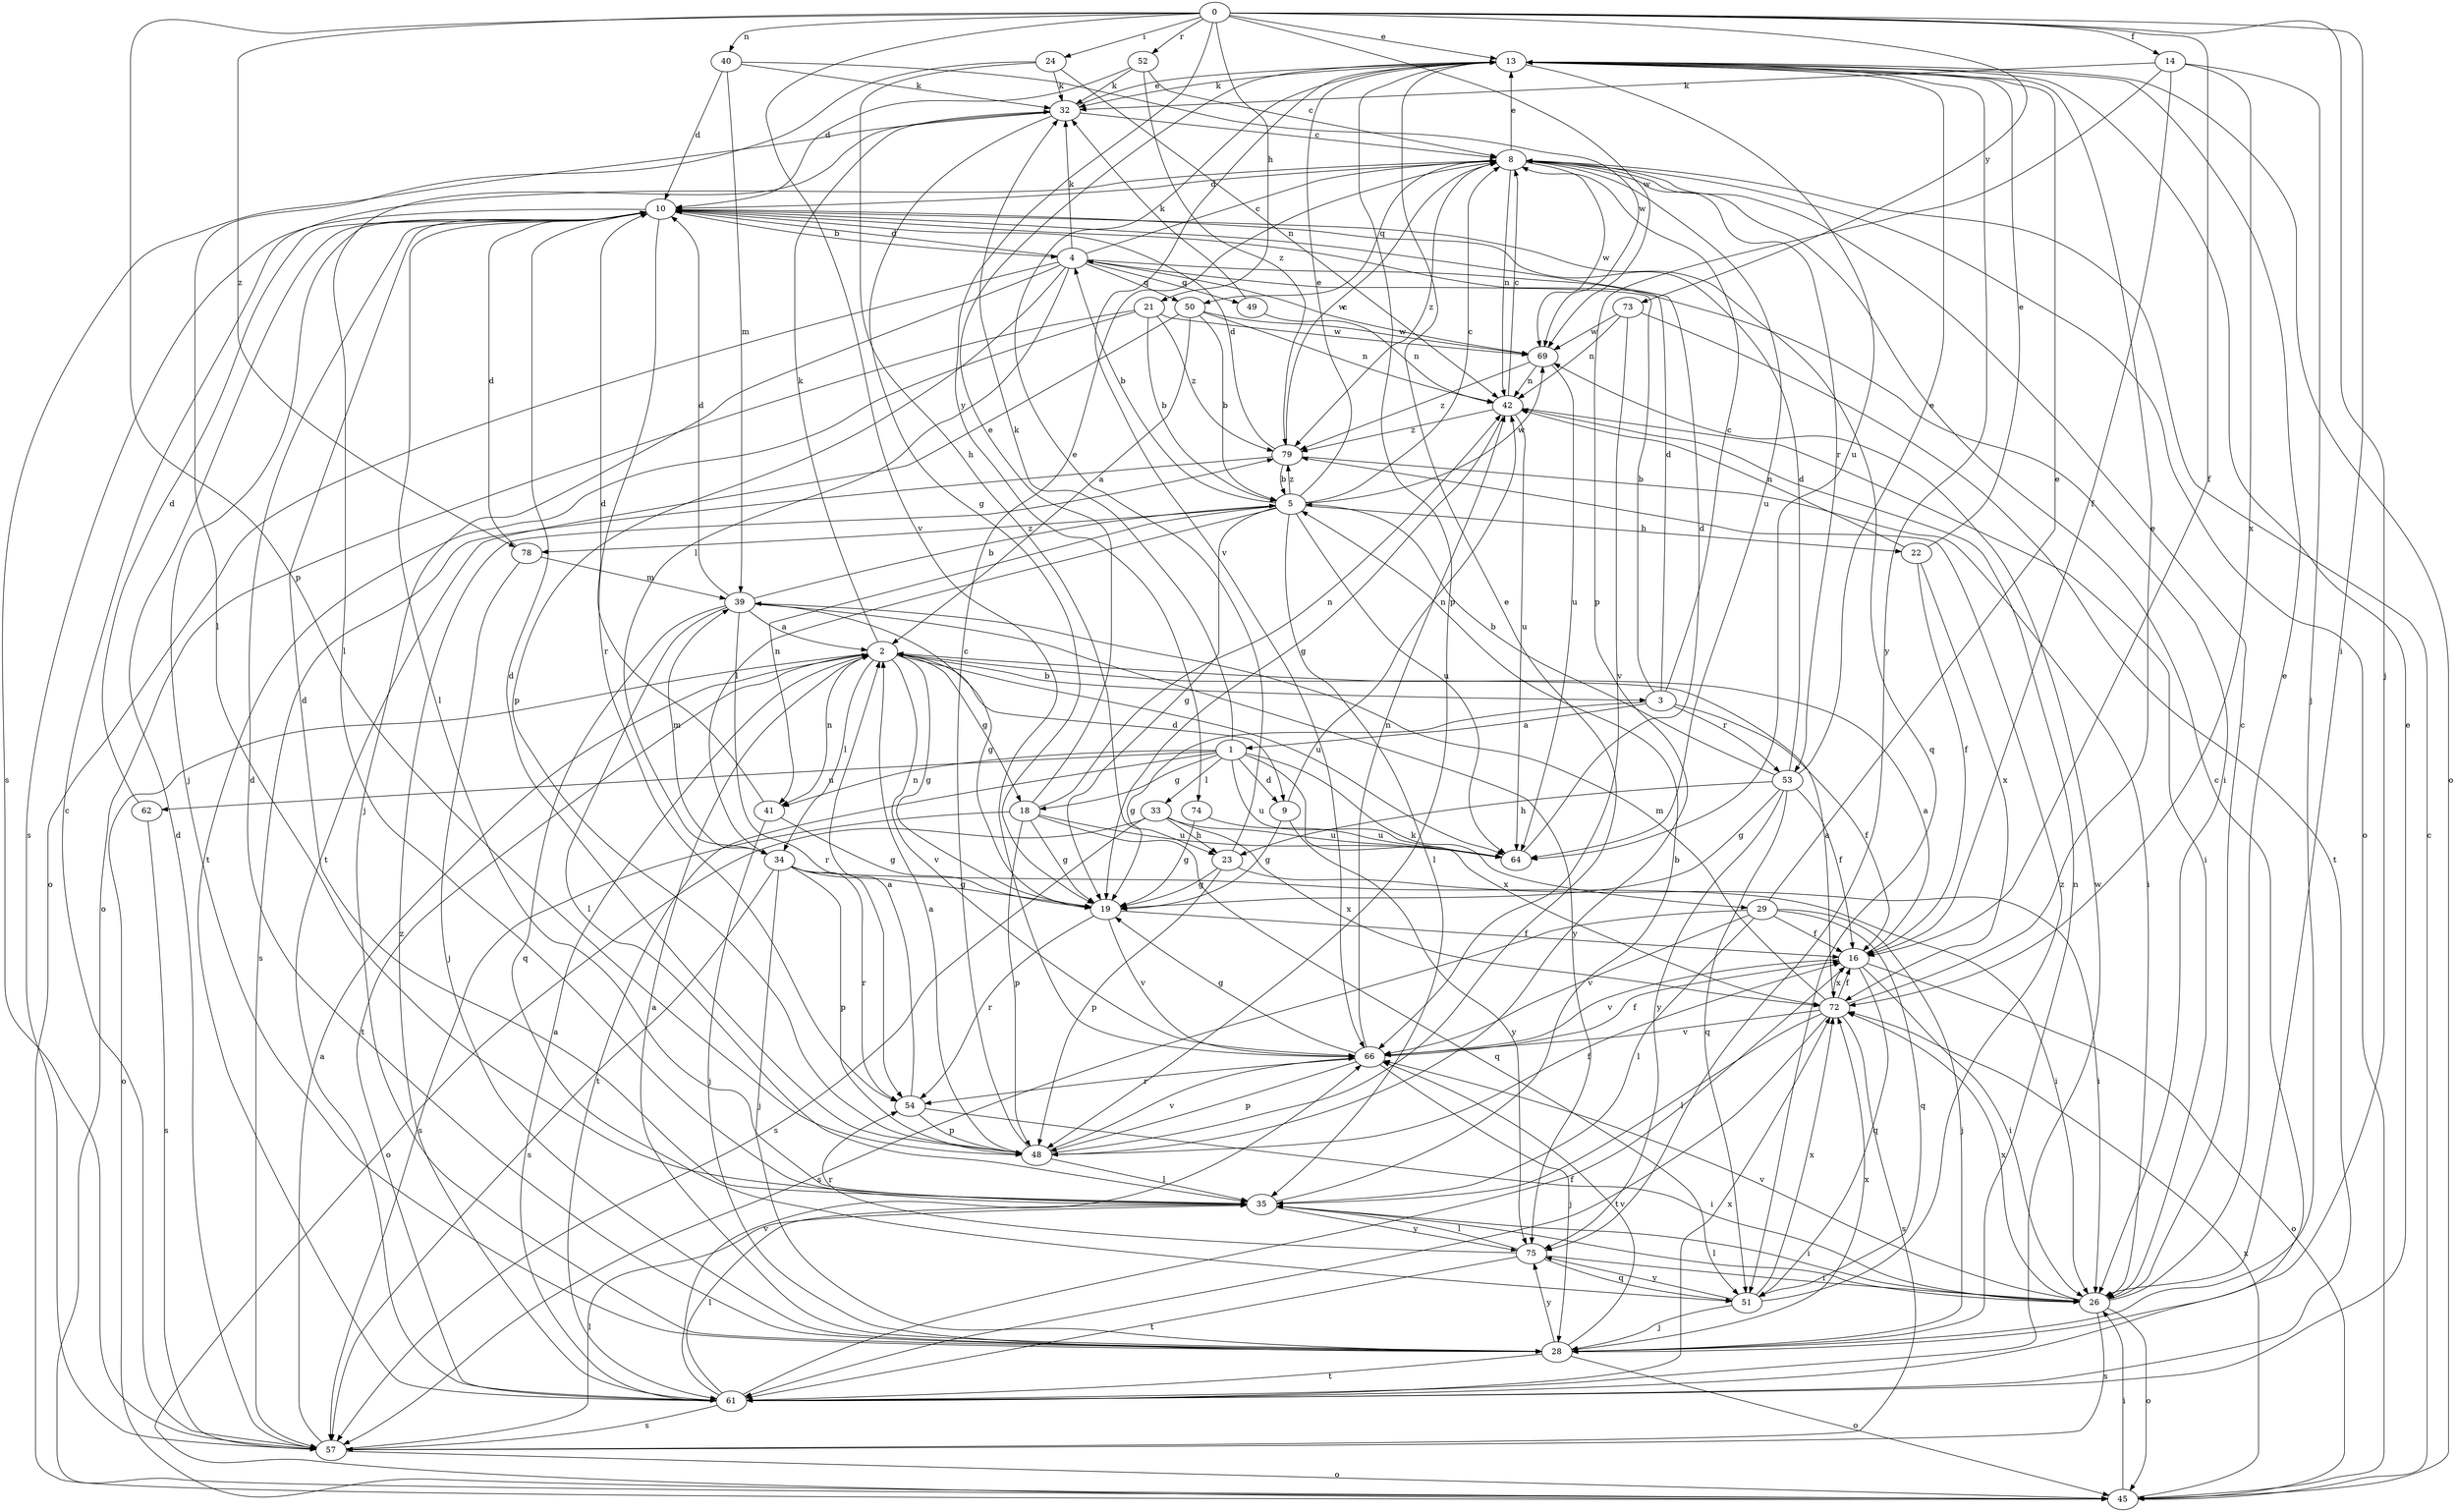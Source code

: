 strict digraph  {
0;
1;
2;
3;
4;
5;
8;
9;
10;
13;
14;
16;
18;
19;
21;
22;
23;
24;
26;
28;
29;
32;
33;
34;
35;
39;
40;
41;
42;
45;
48;
49;
50;
51;
52;
53;
54;
57;
61;
62;
64;
66;
69;
72;
73;
74;
75;
78;
79;
0 -> 13  [label=e];
0 -> 14  [label=f];
0 -> 16  [label=f];
0 -> 21  [label=h];
0 -> 24  [label=i];
0 -> 26  [label=i];
0 -> 28  [label=j];
0 -> 40  [label=n];
0 -> 48  [label=p];
0 -> 52  [label=r];
0 -> 66  [label=v];
0 -> 69  [label=w];
0 -> 73  [label=y];
0 -> 74  [label=y];
0 -> 78  [label=z];
1 -> 9  [label=d];
1 -> 18  [label=g];
1 -> 29  [label=k];
1 -> 32  [label=k];
1 -> 33  [label=l];
1 -> 41  [label=n];
1 -> 61  [label=t];
1 -> 62  [label=u];
1 -> 64  [label=u];
1 -> 72  [label=x];
2 -> 3  [label=b];
2 -> 9  [label=d];
2 -> 18  [label=g];
2 -> 19  [label=g];
2 -> 32  [label=k];
2 -> 34  [label=l];
2 -> 41  [label=n];
2 -> 45  [label=o];
2 -> 61  [label=t];
2 -> 64  [label=u];
2 -> 66  [label=v];
3 -> 1  [label=a];
3 -> 4  [label=b];
3 -> 8  [label=c];
3 -> 10  [label=d];
3 -> 16  [label=f];
3 -> 19  [label=g];
3 -> 53  [label=r];
4 -> 8  [label=c];
4 -> 10  [label=d];
4 -> 26  [label=i];
4 -> 28  [label=j];
4 -> 32  [label=k];
4 -> 34  [label=l];
4 -> 45  [label=o];
4 -> 48  [label=p];
4 -> 49  [label=q];
4 -> 50  [label=q];
4 -> 69  [label=w];
5 -> 4  [label=b];
5 -> 8  [label=c];
5 -> 13  [label=e];
5 -> 19  [label=g];
5 -> 22  [label=h];
5 -> 34  [label=l];
5 -> 35  [label=l];
5 -> 41  [label=n];
5 -> 64  [label=u];
5 -> 69  [label=w];
5 -> 78  [label=z];
5 -> 79  [label=z];
8 -> 10  [label=d];
8 -> 13  [label=e];
8 -> 42  [label=n];
8 -> 45  [label=o];
8 -> 50  [label=q];
8 -> 53  [label=r];
8 -> 64  [label=u];
8 -> 69  [label=w];
8 -> 79  [label=z];
9 -> 19  [label=g];
9 -> 42  [label=n];
9 -> 75  [label=y];
10 -> 4  [label=b];
10 -> 28  [label=j];
10 -> 35  [label=l];
10 -> 51  [label=q];
10 -> 54  [label=r];
10 -> 57  [label=s];
13 -> 32  [label=k];
13 -> 45  [label=o];
13 -> 48  [label=p];
13 -> 64  [label=u];
13 -> 66  [label=v];
13 -> 75  [label=y];
14 -> 16  [label=f];
14 -> 28  [label=j];
14 -> 32  [label=k];
14 -> 48  [label=p];
14 -> 72  [label=x];
16 -> 2  [label=a];
16 -> 26  [label=i];
16 -> 45  [label=o];
16 -> 51  [label=q];
16 -> 66  [label=v];
16 -> 72  [label=x];
18 -> 13  [label=e];
18 -> 19  [label=g];
18 -> 42  [label=n];
18 -> 48  [label=p];
18 -> 51  [label=q];
18 -> 57  [label=s];
18 -> 64  [label=u];
19 -> 16  [label=f];
19 -> 54  [label=r];
19 -> 66  [label=v];
21 -> 5  [label=b];
21 -> 45  [label=o];
21 -> 61  [label=t];
21 -> 69  [label=w];
21 -> 79  [label=z];
22 -> 13  [label=e];
22 -> 16  [label=f];
22 -> 42  [label=n];
22 -> 72  [label=x];
23 -> 13  [label=e];
23 -> 19  [label=g];
23 -> 26  [label=i];
23 -> 48  [label=p];
24 -> 23  [label=h];
24 -> 32  [label=k];
24 -> 35  [label=l];
24 -> 42  [label=n];
26 -> 8  [label=c];
26 -> 13  [label=e];
26 -> 35  [label=l];
26 -> 45  [label=o];
26 -> 57  [label=s];
26 -> 66  [label=v];
26 -> 72  [label=x];
28 -> 2  [label=a];
28 -> 10  [label=d];
28 -> 42  [label=n];
28 -> 45  [label=o];
28 -> 61  [label=t];
28 -> 66  [label=v];
28 -> 72  [label=x];
28 -> 75  [label=y];
29 -> 13  [label=e];
29 -> 16  [label=f];
29 -> 28  [label=j];
29 -> 35  [label=l];
29 -> 51  [label=q];
29 -> 57  [label=s];
29 -> 66  [label=v];
32 -> 8  [label=c];
32 -> 13  [label=e];
32 -> 19  [label=g];
32 -> 35  [label=l];
32 -> 57  [label=s];
33 -> 23  [label=h];
33 -> 45  [label=o];
33 -> 57  [label=s];
33 -> 64  [label=u];
33 -> 72  [label=x];
34 -> 19  [label=g];
34 -> 26  [label=i];
34 -> 28  [label=j];
34 -> 39  [label=m];
34 -> 48  [label=p];
34 -> 54  [label=r];
34 -> 57  [label=s];
35 -> 5  [label=b];
35 -> 10  [label=d];
35 -> 26  [label=i];
35 -> 75  [label=y];
39 -> 2  [label=a];
39 -> 5  [label=b];
39 -> 10  [label=d];
39 -> 19  [label=g];
39 -> 35  [label=l];
39 -> 51  [label=q];
39 -> 54  [label=r];
39 -> 75  [label=y];
40 -> 10  [label=d];
40 -> 32  [label=k];
40 -> 39  [label=m];
40 -> 69  [label=w];
41 -> 10  [label=d];
41 -> 19  [label=g];
41 -> 28  [label=j];
42 -> 8  [label=c];
42 -> 19  [label=g];
42 -> 26  [label=i];
42 -> 64  [label=u];
42 -> 79  [label=z];
45 -> 8  [label=c];
45 -> 26  [label=i];
45 -> 72  [label=x];
48 -> 2  [label=a];
48 -> 8  [label=c];
48 -> 10  [label=d];
48 -> 13  [label=e];
48 -> 16  [label=f];
48 -> 35  [label=l];
48 -> 66  [label=v];
49 -> 32  [label=k];
49 -> 42  [label=n];
50 -> 2  [label=a];
50 -> 5  [label=b];
50 -> 42  [label=n];
50 -> 61  [label=t];
50 -> 69  [label=w];
51 -> 28  [label=j];
51 -> 72  [label=x];
51 -> 75  [label=y];
51 -> 79  [label=z];
52 -> 8  [label=c];
52 -> 10  [label=d];
52 -> 32  [label=k];
52 -> 79  [label=z];
53 -> 5  [label=b];
53 -> 10  [label=d];
53 -> 13  [label=e];
53 -> 16  [label=f];
53 -> 19  [label=g];
53 -> 23  [label=h];
53 -> 51  [label=q];
53 -> 75  [label=y];
54 -> 2  [label=a];
54 -> 26  [label=i];
54 -> 48  [label=p];
57 -> 2  [label=a];
57 -> 8  [label=c];
57 -> 10  [label=d];
57 -> 35  [label=l];
57 -> 45  [label=o];
61 -> 2  [label=a];
61 -> 8  [label=c];
61 -> 13  [label=e];
61 -> 16  [label=f];
61 -> 35  [label=l];
61 -> 57  [label=s];
61 -> 66  [label=v];
61 -> 69  [label=w];
61 -> 72  [label=x];
61 -> 79  [label=z];
62 -> 10  [label=d];
62 -> 57  [label=s];
64 -> 10  [label=d];
66 -> 16  [label=f];
66 -> 19  [label=g];
66 -> 28  [label=j];
66 -> 42  [label=n];
66 -> 48  [label=p];
66 -> 54  [label=r];
69 -> 42  [label=n];
69 -> 64  [label=u];
69 -> 79  [label=z];
72 -> 2  [label=a];
72 -> 13  [label=e];
72 -> 16  [label=f];
72 -> 35  [label=l];
72 -> 39  [label=m];
72 -> 57  [label=s];
72 -> 61  [label=t];
72 -> 66  [label=v];
73 -> 42  [label=n];
73 -> 61  [label=t];
73 -> 66  [label=v];
73 -> 69  [label=w];
74 -> 19  [label=g];
74 -> 64  [label=u];
75 -> 26  [label=i];
75 -> 35  [label=l];
75 -> 51  [label=q];
75 -> 54  [label=r];
75 -> 61  [label=t];
78 -> 10  [label=d];
78 -> 28  [label=j];
78 -> 39  [label=m];
79 -> 5  [label=b];
79 -> 8  [label=c];
79 -> 10  [label=d];
79 -> 26  [label=i];
79 -> 57  [label=s];
}
